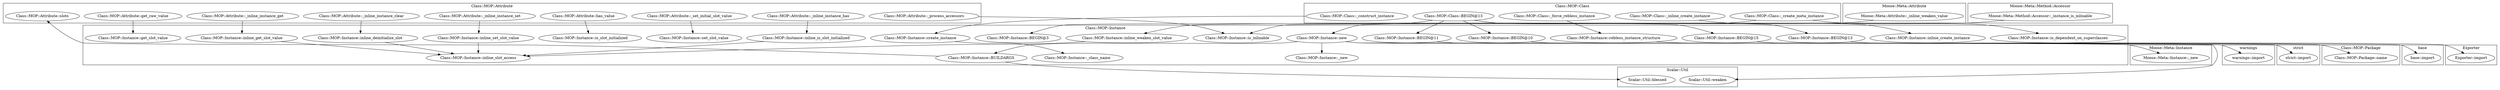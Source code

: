 digraph {
graph [overlap=false]
subgraph cluster_warnings {
	label="warnings";
	"warnings::import";
}
subgraph cluster_Moose_Meta_Instance {
	label="Moose::Meta::Instance";
	"Moose::Meta::Instance::_new";
}
subgraph cluster_Scalar_Util {
	label="Scalar::Util";
	"Scalar::Util::blessed";
	"Scalar::Util::weaken";
}
subgraph cluster_base {
	label="base";
	"base::import";
}
subgraph cluster_strict {
	label="strict";
	"strict::import";
}
subgraph cluster_Class_MOP_Class {
	label="Class::MOP::Class";
	"Class::MOP::Class::_create_meta_instance";
	"Class::MOP::Class::_inline_create_instance";
	"Class::MOP::Class::_force_rebless_instance";
	"Class::MOP::Class::BEGIN@13";
	"Class::MOP::Class::_construct_instance";
}
subgraph cluster_Class_MOP_Instance {
	label="Class::MOP::Instance";
	"Class::MOP::Instance::inline_is_slot_initialized";
	"Class::MOP::Instance::is_dependent_on_superclasses";
	"Class::MOP::Instance::_class_name";
	"Class::MOP::Instance::inline_weaken_slot_value";
	"Class::MOP::Instance::is_inlinable";
	"Class::MOP::Instance::new";
	"Class::MOP::Instance::BEGIN@11";
	"Class::MOP::Instance::inline_get_slot_value";
	"Class::MOP::Instance::BUILDARGS";
	"Class::MOP::Instance::BEGIN@3";
	"Class::MOP::Instance::set_slot_value";
	"Class::MOP::Instance::BEGIN@10";
	"Class::MOP::Instance::_new";
	"Class::MOP::Instance::rebless_instance_structure";
	"Class::MOP::Instance::create_instance";
	"Class::MOP::Instance::get_slot_value";
	"Class::MOP::Instance::inline_set_slot_value";
	"Class::MOP::Instance::is_slot_initialized";
	"Class::MOP::Instance::inline_deinitialize_slot";
	"Class::MOP::Instance::inline_create_instance";
	"Class::MOP::Instance::BEGIN@15";
	"Class::MOP::Instance::BEGIN@13";
	"Class::MOP::Instance::inline_slot_access";
}
subgraph cluster_Exporter {
	label="Exporter";
	"Exporter::import";
}
subgraph cluster_Class_MOP_Attribute {
	label="Class::MOP::Attribute";
	"Class::MOP::Attribute::_inline_instance_has";
	"Class::MOP::Attribute::_inline_instance_clear";
	"Class::MOP::Attribute::_inline_instance_get";
	"Class::MOP::Attribute::_set_initial_slot_value";
	"Class::MOP::Attribute::has_value";
	"Class::MOP::Attribute::_inline_instance_set";
	"Class::MOP::Attribute::get_raw_value";
	"Class::MOP::Attribute::_process_accessors";
	"Class::MOP::Attribute::slots";
}
subgraph cluster_Class_MOP_Package {
	label="Class::MOP::Package";
	"Class::MOP::Package::name";
}
subgraph cluster_Moose_Meta_Attribute {
	label="Moose::Meta::Attribute";
	"Moose::Meta::Attribute::_inline_weaken_value";
}
subgraph cluster_Moose_Meta_Method_Accessor {
	label="Moose::Meta::Method::Accessor";
	"Moose::Meta::Method::Accessor::_instance_is_inlinable";
}
"Class::MOP::Instance::BEGIN@13" -> "Exporter::import";
"Class::MOP::Instance::inline_is_slot_initialized" -> "Class::MOP::Instance::inline_slot_access";
"Class::MOP::Instance::inline_deinitialize_slot" -> "Class::MOP::Instance::inline_slot_access";
"Class::MOP::Instance::inline_get_slot_value" -> "Class::MOP::Instance::inline_slot_access";
"Class::MOP::Instance::inline_set_slot_value" -> "Class::MOP::Instance::inline_slot_access";
"Class::MOP::Instance::inline_weaken_slot_value" -> "Class::MOP::Instance::inline_slot_access";
"Class::MOP::Class::BEGIN@13" -> "Class::MOP::Instance::BEGIN@11";
"Class::MOP::Class::_force_rebless_instance" -> "Class::MOP::Instance::rebless_instance_structure";
"Class::MOP::Attribute::_set_initial_slot_value" -> "Class::MOP::Instance::set_slot_value";
"Class::MOP::Instance::BUILDARGS" -> "Scalar::Util::blessed";
"Class::MOP::Attribute::get_raw_value" -> "Class::MOP::Instance::get_slot_value";
"Class::MOP::Attribute::_inline_instance_has" -> "Class::MOP::Instance::inline_is_slot_initialized";
"Class::MOP::Instance::BUILDARGS" -> "Class::MOP::Attribute::slots";
"Class::MOP::Class::_inline_create_instance" -> "Class::MOP::Instance::inline_create_instance";
"Class::MOP::Instance::BEGIN@15" -> "base::import";
"Class::MOP::Instance::BEGIN@11" -> "warnings::import";
"Class::MOP::Instance::create_instance" -> "Class::MOP::Instance::_class_name";
"Class::MOP::Instance::new" -> "Moose::Meta::Instance::_new";
"Class::MOP::Class::BEGIN@13" -> "Class::MOP::Instance::BEGIN@3";
"Class::MOP::Instance::rebless_instance_structure" -> "Class::MOP::Package::name";
"Class::MOP::Class::BEGIN@13" -> "Class::MOP::Instance::BEGIN@15";
"Class::MOP::Class::BEGIN@13" -> "Class::MOP::Instance::BEGIN@10";
"Class::MOP::Attribute::_inline_instance_clear" -> "Class::MOP::Instance::inline_deinitialize_slot";
"Class::MOP::Instance::BEGIN@10" -> "strict::import";
"Class::MOP::Class::_create_meta_instance" -> "Class::MOP::Instance::new";
"Class::MOP::Attribute::_process_accessors" -> "Class::MOP::Instance::is_inlinable";
"Moose::Meta::Method::Accessor::_instance_is_inlinable" -> "Class::MOP::Instance::is_inlinable";
"Moose::Meta::Attribute::_inline_weaken_value" -> "Class::MOP::Instance::inline_weaken_slot_value";
"Class::MOP::Instance::new" -> "Class::MOP::Instance::_new";
"Class::MOP::Instance::new" -> "Class::MOP::Instance::BUILDARGS";
"Class::MOP::Class::BEGIN@13" -> "Class::MOP::Instance::BEGIN@13";
"Class::MOP::Class::_construct_instance" -> "Class::MOP::Instance::create_instance";
"Class::MOP::Instance::new" -> "Scalar::Util::weaken";
"Class::MOP::Class::_create_meta_instance" -> "Class::MOP::Instance::is_dependent_on_superclasses";
"Class::MOP::Attribute::_inline_instance_set" -> "Class::MOP::Instance::inline_set_slot_value";
"Class::MOP::Attribute::has_value" -> "Class::MOP::Instance::is_slot_initialized";
"Class::MOP::Attribute::_inline_instance_get" -> "Class::MOP::Instance::inline_get_slot_value";
}
